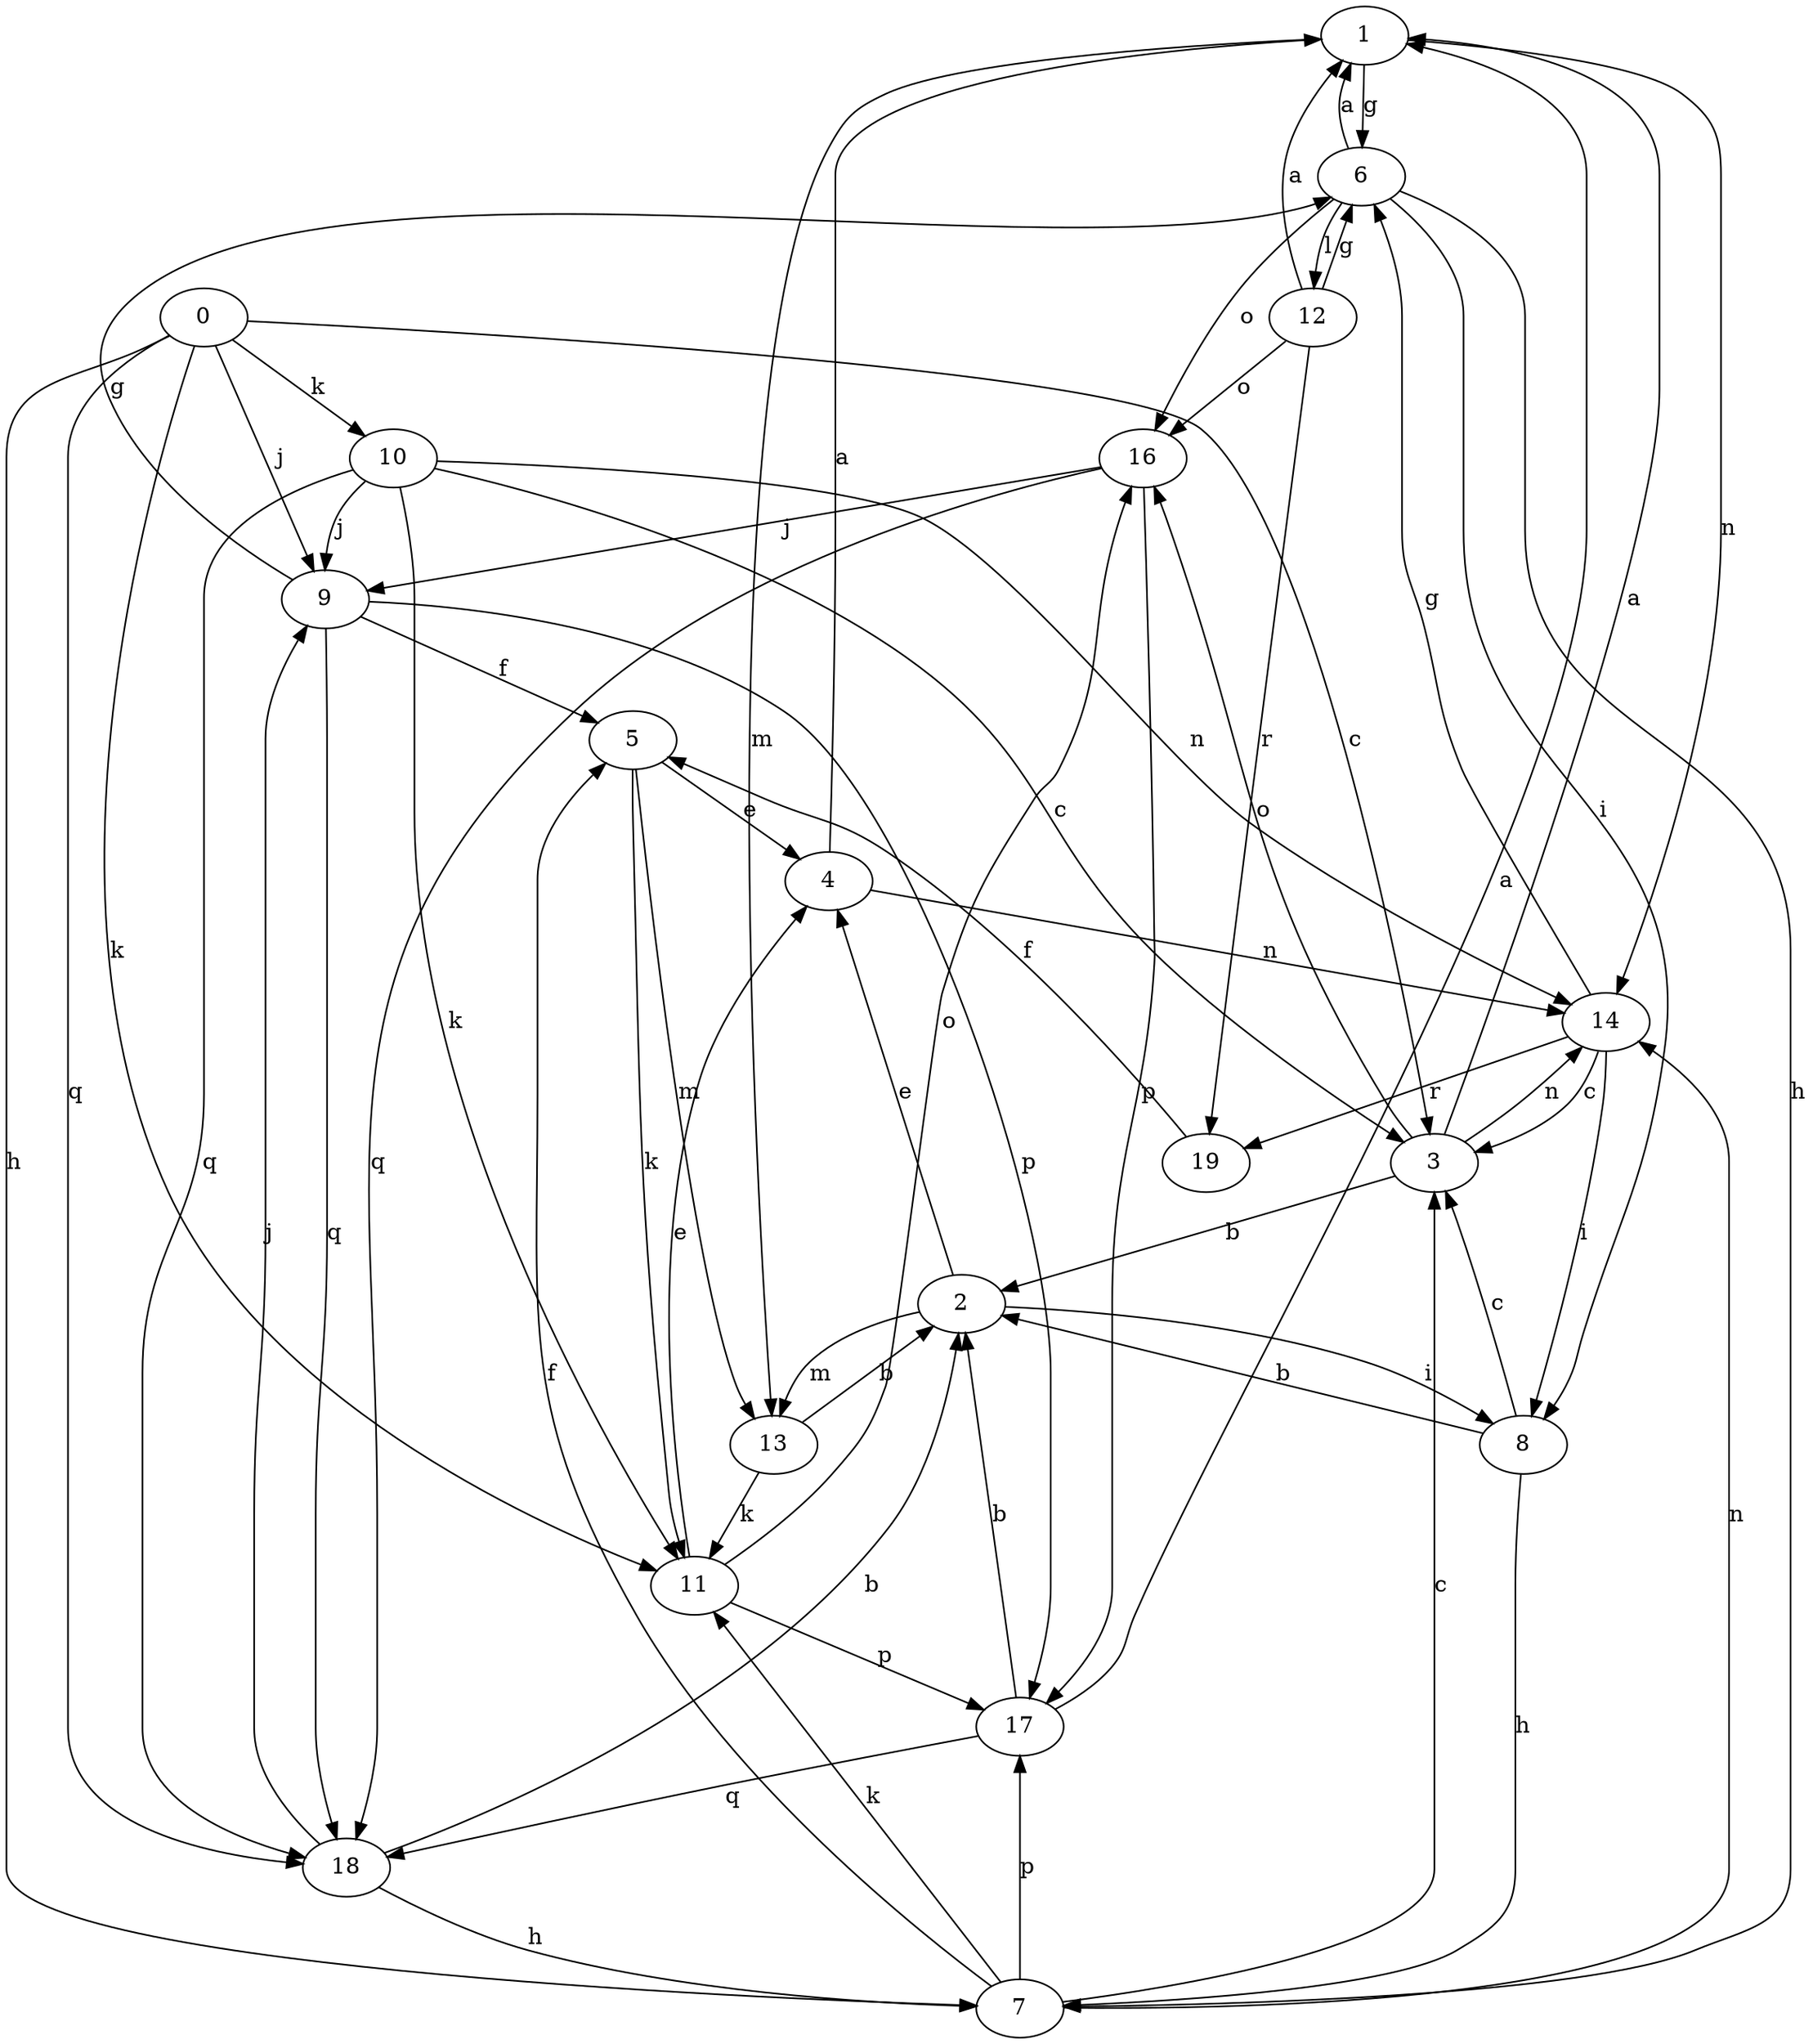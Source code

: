strict digraph  {
1;
2;
3;
4;
5;
6;
7;
8;
0;
9;
10;
11;
12;
13;
14;
16;
17;
18;
19;
1 -> 6  [label=g];
1 -> 13  [label=m];
1 -> 14  [label=n];
2 -> 4  [label=e];
2 -> 8  [label=i];
2 -> 13  [label=m];
3 -> 1  [label=a];
3 -> 2  [label=b];
3 -> 14  [label=n];
3 -> 16  [label=o];
4 -> 1  [label=a];
4 -> 14  [label=n];
5 -> 4  [label=e];
5 -> 11  [label=k];
5 -> 13  [label=m];
6 -> 1  [label=a];
6 -> 7  [label=h];
6 -> 8  [label=i];
6 -> 12  [label=l];
6 -> 16  [label=o];
7 -> 3  [label=c];
7 -> 5  [label=f];
7 -> 11  [label=k];
7 -> 14  [label=n];
7 -> 17  [label=p];
8 -> 2  [label=b];
8 -> 3  [label=c];
8 -> 7  [label=h];
0 -> 3  [label=c];
0 -> 7  [label=h];
0 -> 9  [label=j];
0 -> 10  [label=k];
0 -> 11  [label=k];
0 -> 18  [label=q];
9 -> 5  [label=f];
9 -> 6  [label=g];
9 -> 17  [label=p];
9 -> 18  [label=q];
10 -> 3  [label=c];
10 -> 9  [label=j];
10 -> 11  [label=k];
10 -> 14  [label=n];
10 -> 18  [label=q];
11 -> 4  [label=e];
11 -> 16  [label=o];
11 -> 17  [label=p];
12 -> 1  [label=a];
12 -> 6  [label=g];
12 -> 16  [label=o];
12 -> 19  [label=r];
13 -> 2  [label=b];
13 -> 11  [label=k];
14 -> 3  [label=c];
14 -> 6  [label=g];
14 -> 8  [label=i];
14 -> 19  [label=r];
16 -> 9  [label=j];
16 -> 17  [label=p];
16 -> 18  [label=q];
17 -> 1  [label=a];
17 -> 2  [label=b];
17 -> 18  [label=q];
18 -> 2  [label=b];
18 -> 7  [label=h];
18 -> 9  [label=j];
19 -> 5  [label=f];
}

